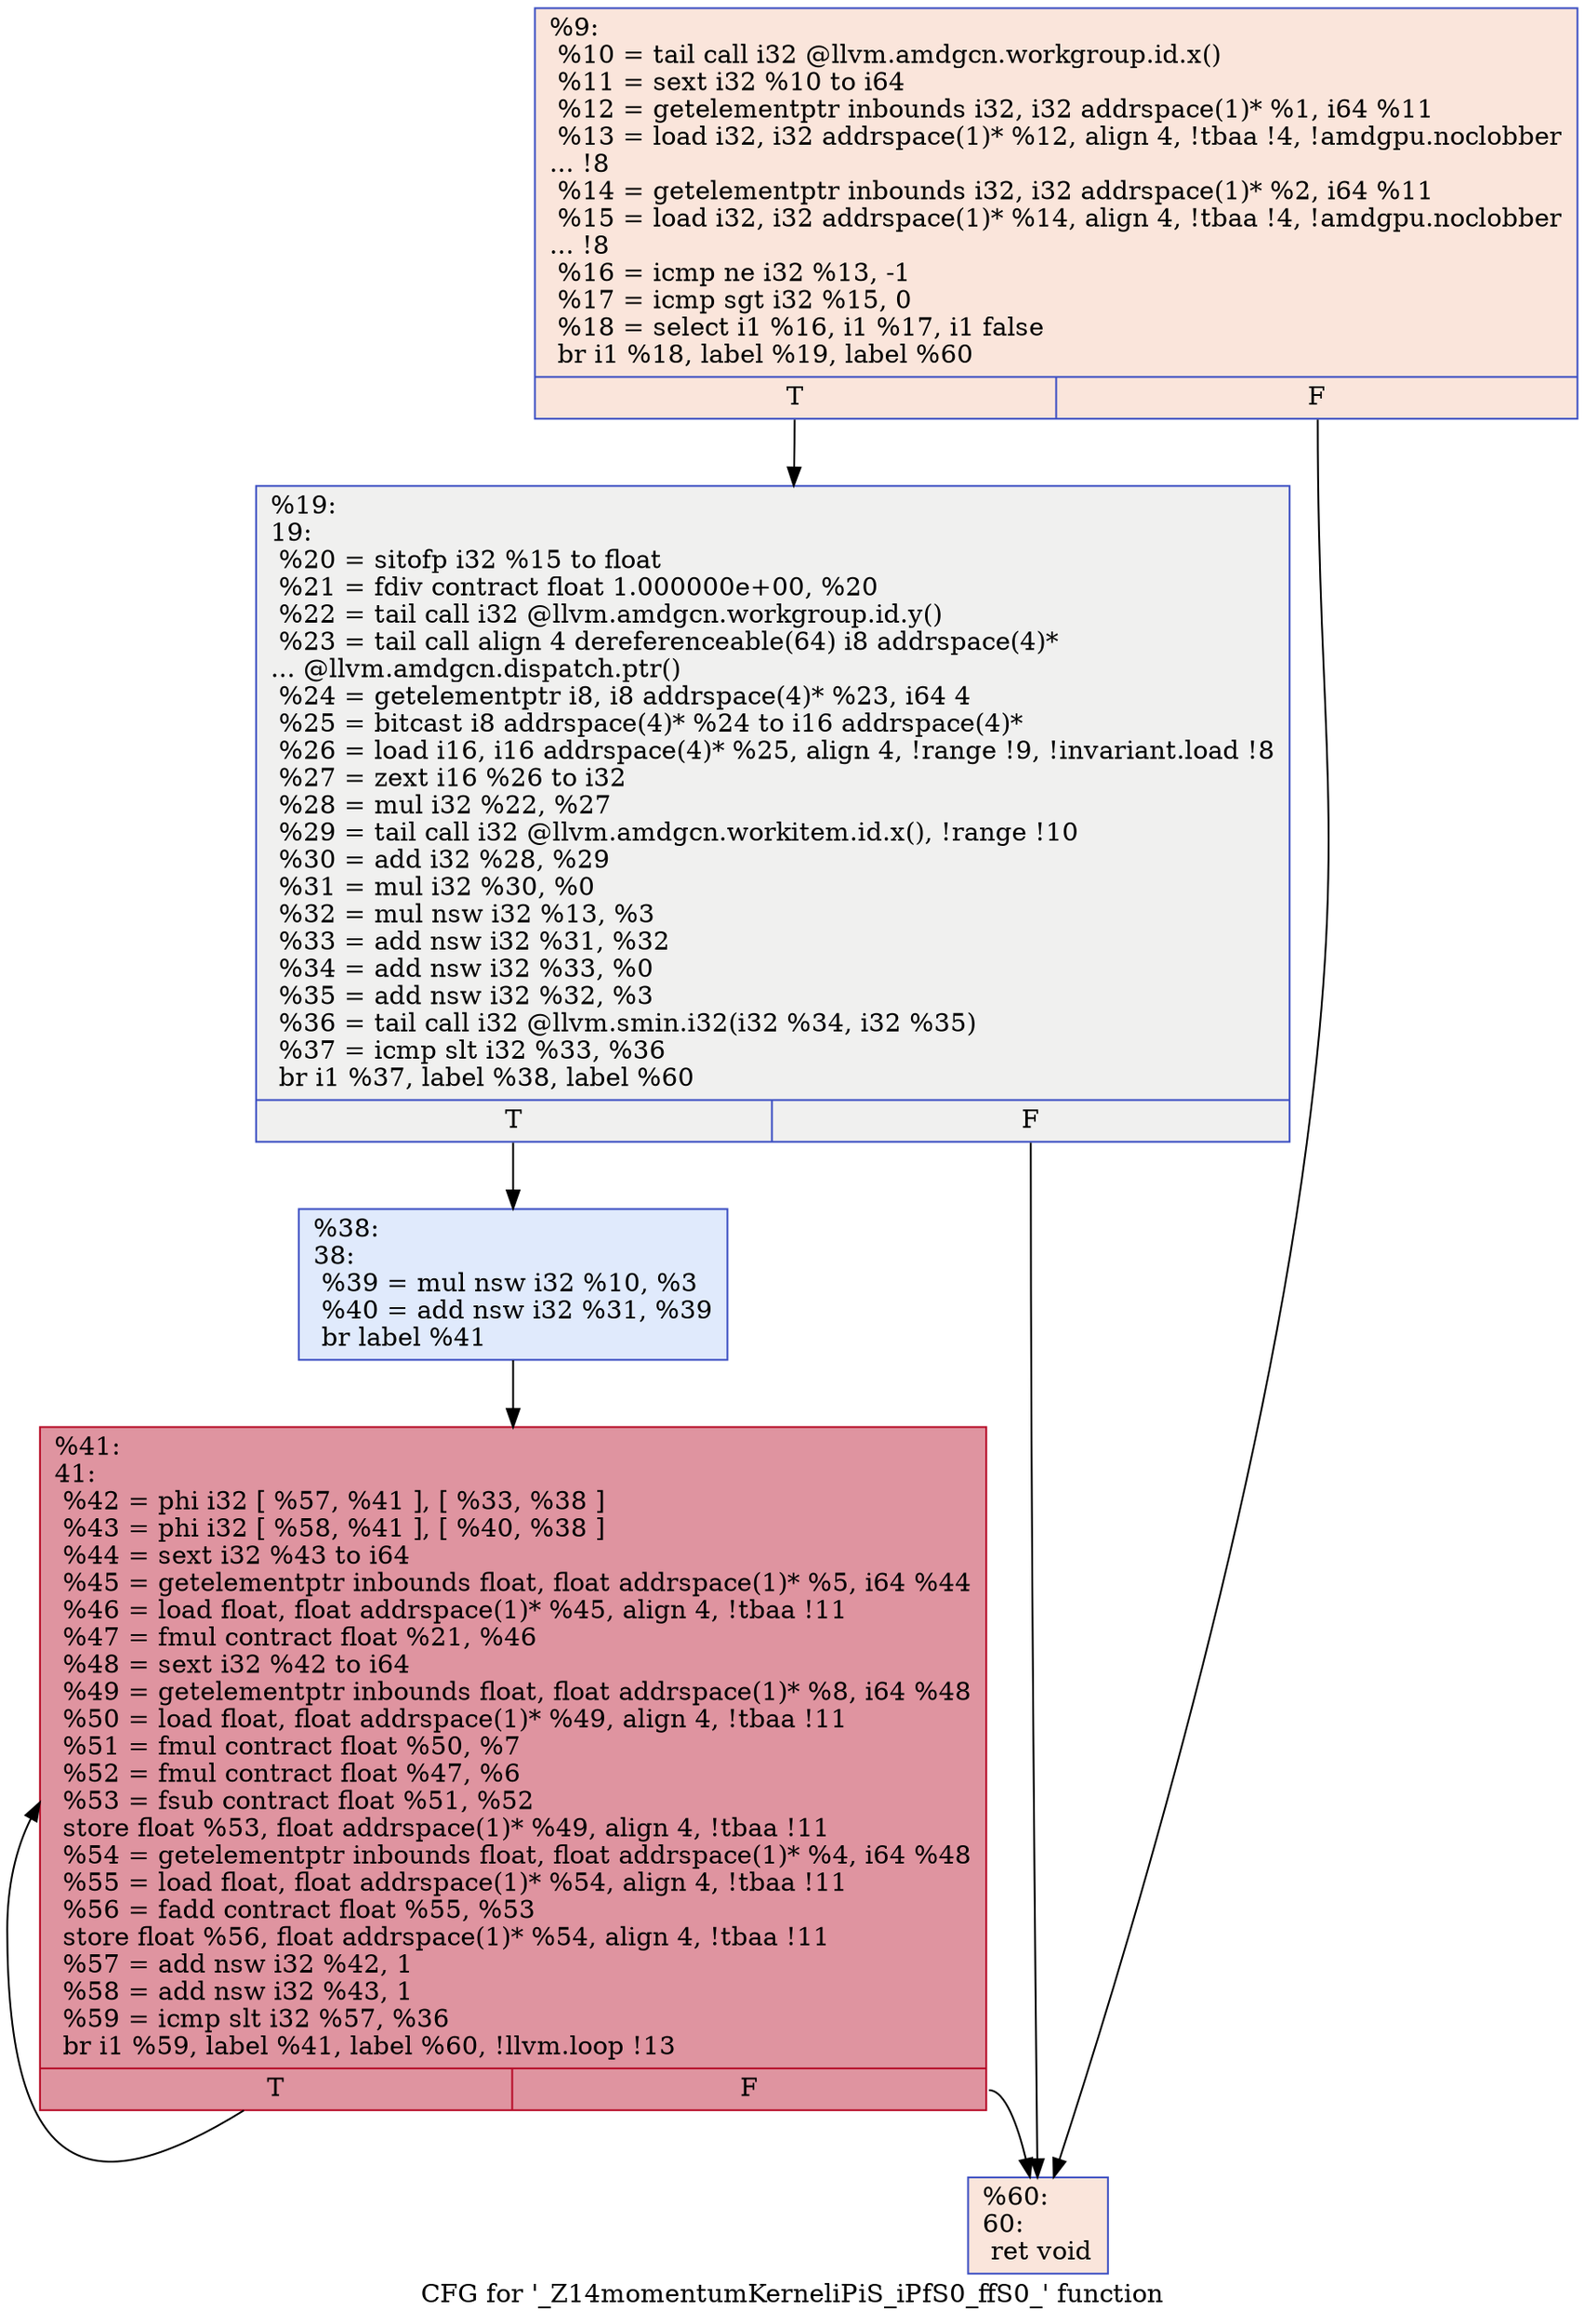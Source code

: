 digraph "CFG for '_Z14momentumKerneliPiS_iPfS0_ffS0_' function" {
	label="CFG for '_Z14momentumKerneliPiS_iPfS0_ffS0_' function";

	Node0x51f6e80 [shape=record,color="#3d50c3ff", style=filled, fillcolor="#f4c5ad70",label="{%9:\l  %10 = tail call i32 @llvm.amdgcn.workgroup.id.x()\l  %11 = sext i32 %10 to i64\l  %12 = getelementptr inbounds i32, i32 addrspace(1)* %1, i64 %11\l  %13 = load i32, i32 addrspace(1)* %12, align 4, !tbaa !4, !amdgpu.noclobber\l... !8\l  %14 = getelementptr inbounds i32, i32 addrspace(1)* %2, i64 %11\l  %15 = load i32, i32 addrspace(1)* %14, align 4, !tbaa !4, !amdgpu.noclobber\l... !8\l  %16 = icmp ne i32 %13, -1\l  %17 = icmp sgt i32 %15, 0\l  %18 = select i1 %16, i1 %17, i1 false\l  br i1 %18, label %19, label %60\l|{<s0>T|<s1>F}}"];
	Node0x51f6e80:s0 -> Node0x51fa120;
	Node0x51f6e80:s1 -> Node0x51fa1b0;
	Node0x51fa120 [shape=record,color="#3d50c3ff", style=filled, fillcolor="#dedcdb70",label="{%19:\l19:                                               \l  %20 = sitofp i32 %15 to float\l  %21 = fdiv contract float 1.000000e+00, %20\l  %22 = tail call i32 @llvm.amdgcn.workgroup.id.y()\l  %23 = tail call align 4 dereferenceable(64) i8 addrspace(4)*\l... @llvm.amdgcn.dispatch.ptr()\l  %24 = getelementptr i8, i8 addrspace(4)* %23, i64 4\l  %25 = bitcast i8 addrspace(4)* %24 to i16 addrspace(4)*\l  %26 = load i16, i16 addrspace(4)* %25, align 4, !range !9, !invariant.load !8\l  %27 = zext i16 %26 to i32\l  %28 = mul i32 %22, %27\l  %29 = tail call i32 @llvm.amdgcn.workitem.id.x(), !range !10\l  %30 = add i32 %28, %29\l  %31 = mul i32 %30, %0\l  %32 = mul nsw i32 %13, %3\l  %33 = add nsw i32 %31, %32\l  %34 = add nsw i32 %33, %0\l  %35 = add nsw i32 %32, %3\l  %36 = tail call i32 @llvm.smin.i32(i32 %34, i32 %35)\l  %37 = icmp slt i32 %33, %36\l  br i1 %37, label %38, label %60\l|{<s0>T|<s1>F}}"];
	Node0x51fa120:s0 -> Node0x51fc100;
	Node0x51fa120:s1 -> Node0x51fa1b0;
	Node0x51fc100 [shape=record,color="#3d50c3ff", style=filled, fillcolor="#b9d0f970",label="{%38:\l38:                                               \l  %39 = mul nsw i32 %10, %3\l  %40 = add nsw i32 %31, %39\l  br label %41\l}"];
	Node0x51fc100 -> Node0x51fc360;
	Node0x51fc360 [shape=record,color="#b70d28ff", style=filled, fillcolor="#b70d2870",label="{%41:\l41:                                               \l  %42 = phi i32 [ %57, %41 ], [ %33, %38 ]\l  %43 = phi i32 [ %58, %41 ], [ %40, %38 ]\l  %44 = sext i32 %43 to i64\l  %45 = getelementptr inbounds float, float addrspace(1)* %5, i64 %44\l  %46 = load float, float addrspace(1)* %45, align 4, !tbaa !11\l  %47 = fmul contract float %21, %46\l  %48 = sext i32 %42 to i64\l  %49 = getelementptr inbounds float, float addrspace(1)* %8, i64 %48\l  %50 = load float, float addrspace(1)* %49, align 4, !tbaa !11\l  %51 = fmul contract float %50, %7\l  %52 = fmul contract float %47, %6\l  %53 = fsub contract float %51, %52\l  store float %53, float addrspace(1)* %49, align 4, !tbaa !11\l  %54 = getelementptr inbounds float, float addrspace(1)* %4, i64 %48\l  %55 = load float, float addrspace(1)* %54, align 4, !tbaa !11\l  %56 = fadd contract float %55, %53\l  store float %56, float addrspace(1)* %54, align 4, !tbaa !11\l  %57 = add nsw i32 %42, 1\l  %58 = add nsw i32 %43, 1\l  %59 = icmp slt i32 %57, %36\l  br i1 %59, label %41, label %60, !llvm.loop !13\l|{<s0>T|<s1>F}}"];
	Node0x51fc360:s0 -> Node0x51fc360;
	Node0x51fc360:s1 -> Node0x51fa1b0;
	Node0x51fa1b0 [shape=record,color="#3d50c3ff", style=filled, fillcolor="#f4c5ad70",label="{%60:\l60:                                               \l  ret void\l}"];
}
